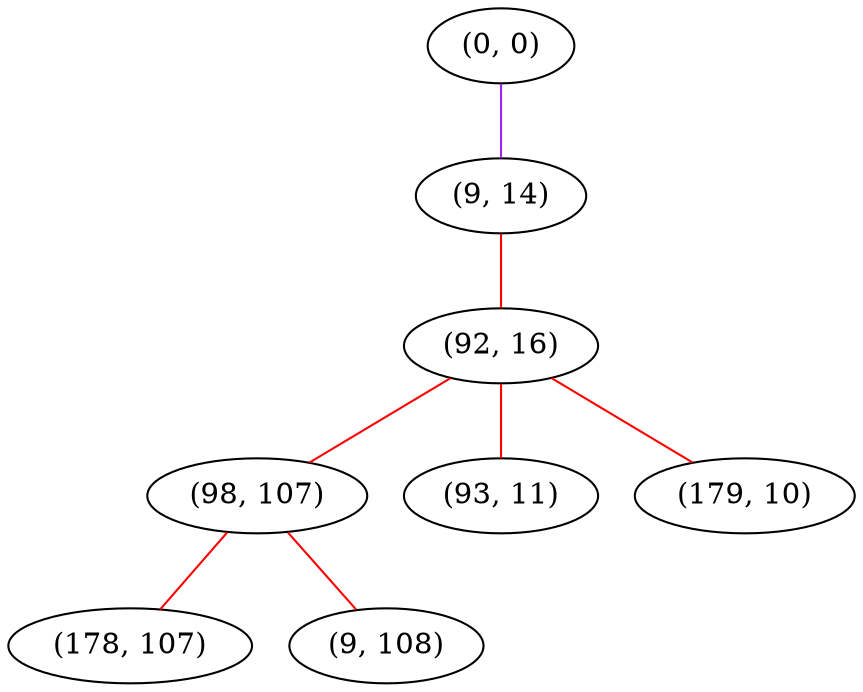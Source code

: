 graph "" {
"(0, 0)";
"(9, 14)";
"(92, 16)";
"(98, 107)";
"(93, 11)";
"(179, 10)";
"(178, 107)";
"(9, 108)";
"(0, 0)" -- "(9, 14)"  [color=purple, key=0, weight=4];
"(9, 14)" -- "(92, 16)"  [color=red, key=0, weight=1];
"(92, 16)" -- "(98, 107)"  [color=red, key=0, weight=1];
"(92, 16)" -- "(179, 10)"  [color=red, key=0, weight=1];
"(92, 16)" -- "(93, 11)"  [color=red, key=0, weight=1];
"(98, 107)" -- "(178, 107)"  [color=red, key=0, weight=1];
"(98, 107)" -- "(9, 108)"  [color=red, key=0, weight=1];
}
